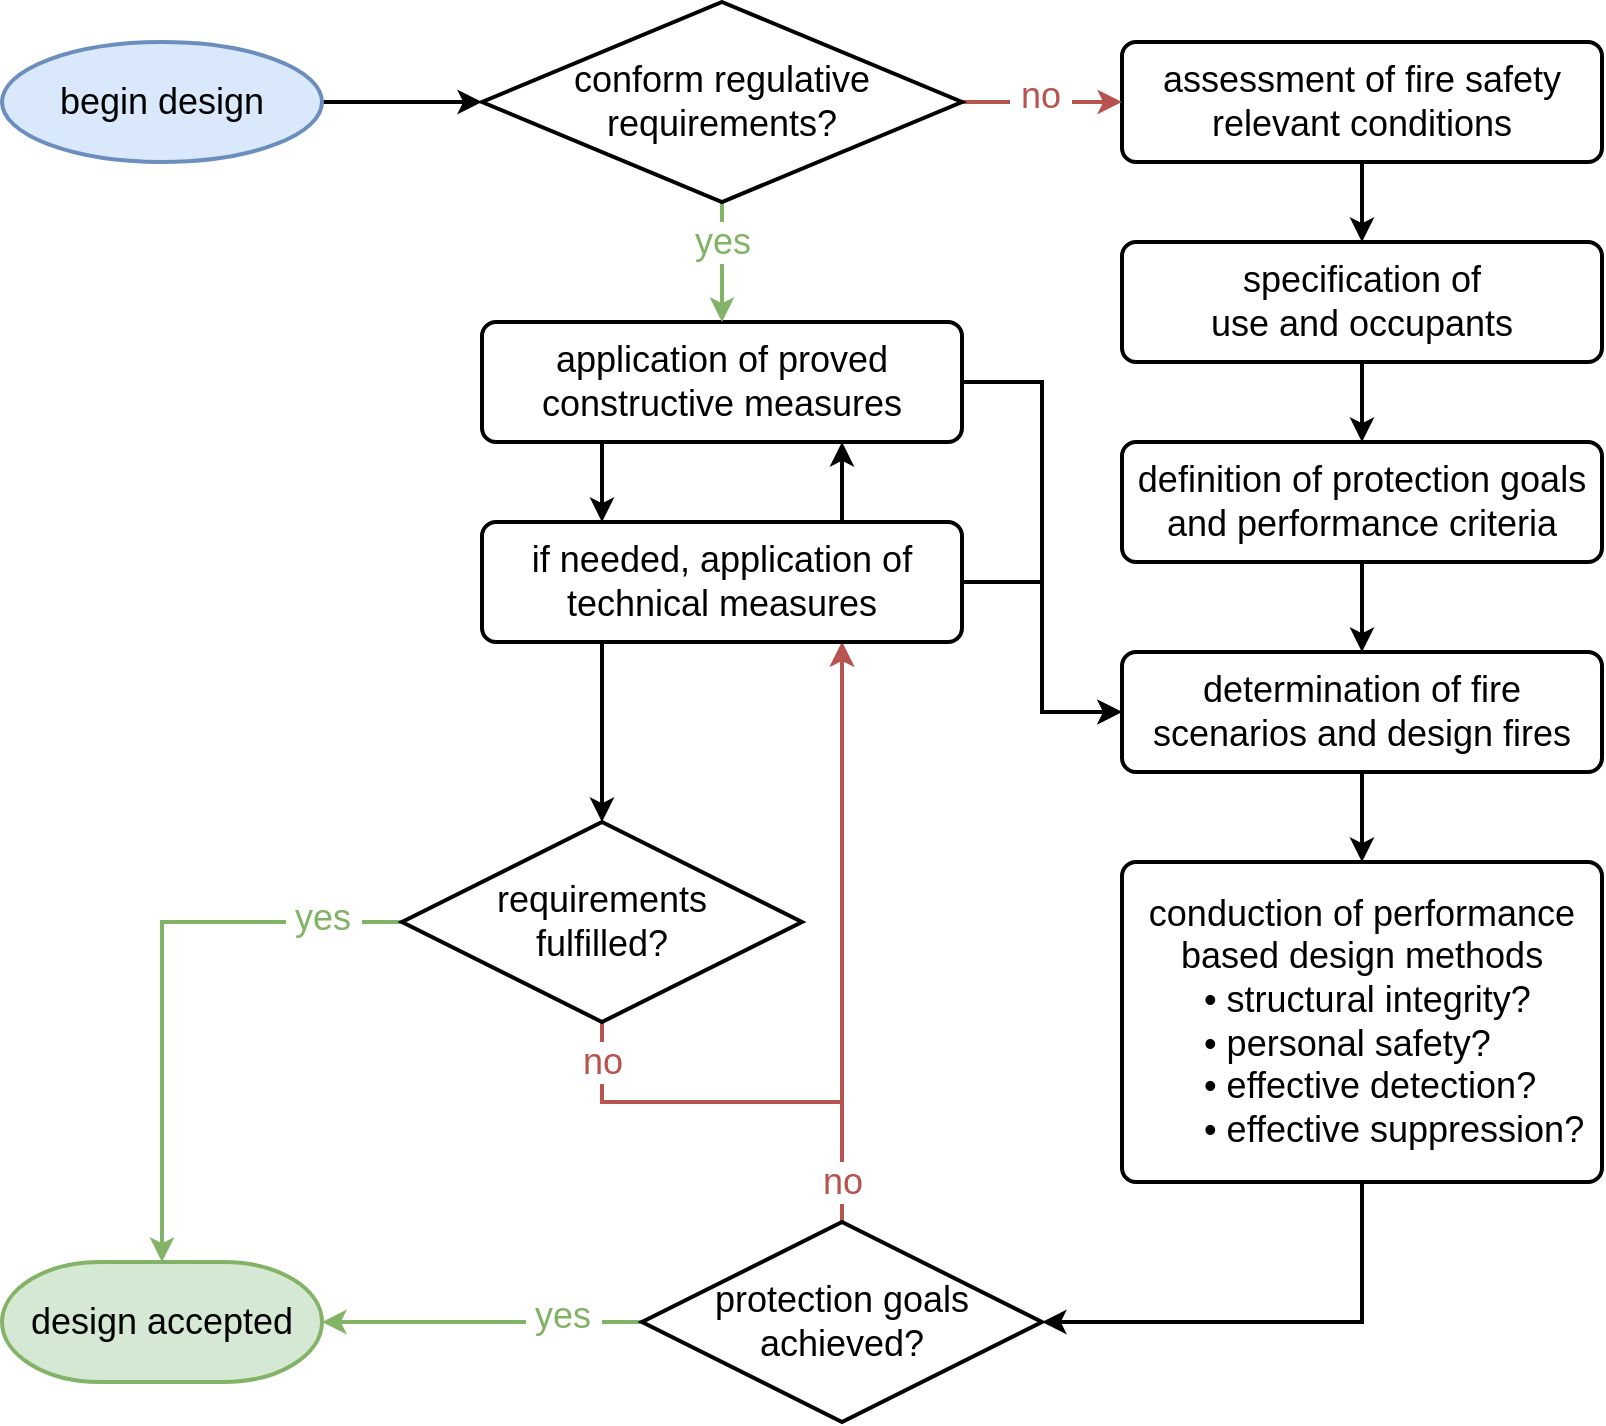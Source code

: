 <mxfile version="14.5.1" type="device"><diagram id="PupUbM-YUvboZGpjD_0F" name="Page-1"><mxGraphModel dx="1933" dy="860" grid="1" gridSize="10" guides="1" tooltips="1" connect="1" arrows="1" fold="1" page="1" pageScale="1" pageWidth="827" pageHeight="1169" math="0" shadow="0"><root><mxCell id="0"/><mxCell id="1" parent="0"/><mxCell id="OpKWM_UUUdzkhMG18_mQ-14" style="edgeStyle=orthogonalEdgeStyle;rounded=0;orthogonalLoop=1;jettySize=auto;html=1;entryX=0;entryY=0.5;entryDx=0;entryDy=0;entryPerimeter=0;fontSize=18;strokeWidth=2;" parent="1" source="OpKWM_UUUdzkhMG18_mQ-1" target="OpKWM_UUUdzkhMG18_mQ-13" edge="1"><mxGeometry relative="1" as="geometry"/></mxCell><mxCell id="OpKWM_UUUdzkhMG18_mQ-1" value="&lt;font style=&quot;font-size: 18px&quot;&gt;begin design&lt;/font&gt;" style="strokeWidth=2;html=1;shape=mxgraph.flowchart.start_1;whiteSpace=wrap;fillColor=#dae8fc;strokeColor=#6c8ebf;" parent="1" vertex="1"><mxGeometry x="-40" y="250" width="160" height="60" as="geometry"/></mxCell><mxCell id="OpKWM_UUUdzkhMG18_mQ-18" value="" style="edgeStyle=orthogonalEdgeStyle;rounded=0;orthogonalLoop=1;jettySize=auto;html=1;strokeWidth=2;fontSize=18;" parent="1" source="OpKWM_UUUdzkhMG18_mQ-3" target="OpKWM_UUUdzkhMG18_mQ-4" edge="1"><mxGeometry relative="1" as="geometry"/></mxCell><mxCell id="OpKWM_UUUdzkhMG18_mQ-3" value="&lt;font style=&quot;font-size: 18px;&quot;&gt;assessment of fire safety relevant conditions&lt;/font&gt;" style="rounded=1;whiteSpace=wrap;html=1;absoluteArcSize=1;arcSize=14;strokeWidth=2;fontSize=18;" parent="1" vertex="1"><mxGeometry x="520" y="250" width="240" height="60" as="geometry"/></mxCell><mxCell id="OpKWM_UUUdzkhMG18_mQ-19" value="" style="edgeStyle=orthogonalEdgeStyle;rounded=0;orthogonalLoop=1;jettySize=auto;html=1;strokeWidth=2;fontSize=18;" parent="1" source="OpKWM_UUUdzkhMG18_mQ-4" target="OpKWM_UUUdzkhMG18_mQ-5" edge="1"><mxGeometry relative="1" as="geometry"/></mxCell><mxCell id="OpKWM_UUUdzkhMG18_mQ-4" value="&lt;font style=&quot;font-size: 18px&quot;&gt;specification of &lt;br&gt;use and occupants&lt;/font&gt;" style="rounded=1;whiteSpace=wrap;html=1;absoluteArcSize=1;arcSize=14;strokeWidth=2;fontSize=18;" parent="1" vertex="1"><mxGeometry x="520" y="350" width="240" height="60" as="geometry"/></mxCell><mxCell id="OpKWM_UUUdzkhMG18_mQ-20" value="" style="edgeStyle=orthogonalEdgeStyle;rounded=0;orthogonalLoop=1;jettySize=auto;html=1;strokeWidth=2;fontSize=18;" parent="1" source="OpKWM_UUUdzkhMG18_mQ-5" target="OpKWM_UUUdzkhMG18_mQ-6" edge="1"><mxGeometry relative="1" as="geometry"/></mxCell><mxCell id="OpKWM_UUUdzkhMG18_mQ-5" value="&lt;font style=&quot;font-size: 18px;&quot;&gt;definition of protection goals and performance criteria&lt;/font&gt;" style="rounded=1;whiteSpace=wrap;html=1;absoluteArcSize=1;arcSize=14;strokeWidth=2;fontSize=18;" parent="1" vertex="1"><mxGeometry x="520" y="450" width="240" height="60" as="geometry"/></mxCell><mxCell id="OpKWM_UUUdzkhMG18_mQ-22" value="" style="edgeStyle=orthogonalEdgeStyle;rounded=0;orthogonalLoop=1;jettySize=auto;html=1;strokeWidth=2;fontSize=18;" parent="1" source="OpKWM_UUUdzkhMG18_mQ-6" target="OpKWM_UUUdzkhMG18_mQ-7" edge="1"><mxGeometry relative="1" as="geometry"/></mxCell><mxCell id="OpKWM_UUUdzkhMG18_mQ-6" value="&lt;font style=&quot;font-size: 18px;&quot;&gt;determination of fire scenarios and design fires&lt;/font&gt;" style="rounded=1;whiteSpace=wrap;html=1;absoluteArcSize=1;arcSize=14;strokeWidth=2;fontSize=18;" parent="1" vertex="1"><mxGeometry x="520" y="555" width="240" height="60" as="geometry"/></mxCell><mxCell id="OpKWM_UUUdzkhMG18_mQ-23" value="" style="edgeStyle=orthogonalEdgeStyle;rounded=0;orthogonalLoop=1;jettySize=auto;html=1;strokeWidth=2;fontSize=18;entryX=1;entryY=0.5;entryDx=0;entryDy=0;entryPerimeter=0;exitX=0.5;exitY=1;exitDx=0;exitDy=0;" parent="1" source="OpKWM_UUUdzkhMG18_mQ-7" target="OpKWM_UUUdzkhMG18_mQ-8" edge="1"><mxGeometry relative="1" as="geometry"/></mxCell><mxCell id="OpKWM_UUUdzkhMG18_mQ-7" value="&lt;div style=&quot;font-size: 18px&quot;&gt;&lt;span style=&quot;font-size: 18px&quot;&gt;conduction of performance based design methods&lt;/span&gt;&lt;/div&gt;&lt;blockquote style=&quot;margin: 0px 0px 0px 40px ; border: none ; padding: 0px ; font-size: 18px&quot;&gt;&lt;div style=&quot;text-align: left ; font-size: 18px&quot;&gt;&lt;span style=&quot;font-size: 18px&quot;&gt;• structural integrity?&amp;nbsp;&lt;/span&gt;&lt;/div&gt;&lt;div style=&quot;text-align: left ; font-size: 18px&quot;&gt;&lt;span style=&quot;font-size: 18px&quot;&gt;• personal safety?&lt;/span&gt;&lt;/div&gt;&lt;div style=&quot;text-align: left ; font-size: 18px&quot;&gt;&lt;span style=&quot;font-size: 18px&quot;&gt;• effective detection?&amp;nbsp;&lt;/span&gt;&lt;/div&gt;&lt;div style=&quot;text-align: left ; font-size: 18px&quot;&gt;&lt;span style=&quot;font-size: 18px&quot;&gt;• effective suppression?&lt;/span&gt;&lt;/div&gt;&lt;/blockquote&gt;" style="rounded=1;whiteSpace=wrap;html=1;absoluteArcSize=1;arcSize=14;strokeWidth=2;fontSize=18;" parent="1" vertex="1"><mxGeometry x="520" y="660" width="240" height="160" as="geometry"/></mxCell><mxCell id="OpKWM_UUUdzkhMG18_mQ-24" style="edgeStyle=orthogonalEdgeStyle;rounded=0;orthogonalLoop=1;jettySize=auto;html=1;entryX=0.75;entryY=1;entryDx=0;entryDy=0;strokeWidth=2;fontSize=18;fillColor=#f8cecc;strokeColor=#b85450;exitX=0.5;exitY=0;exitDx=0;exitDy=0;exitPerimeter=0;" parent="1" source="OpKWM_UUUdzkhMG18_mQ-8" target="OpKWM_UUUdzkhMG18_mQ-12" edge="1"><mxGeometry relative="1" as="geometry"><Array as="points"><mxPoint x="380" y="790"/><mxPoint x="380" y="790"/></Array></mxGeometry></mxCell><mxCell id="OpKWM_UUUdzkhMG18_mQ-25" value="&amp;nbsp;no&amp;nbsp;" style="edgeLabel;html=1;align=center;verticalAlign=middle;resizable=0;points=[];fontSize=18;fontColor=#B85450;" parent="OpKWM_UUUdzkhMG18_mQ-24" vertex="1" connectable="0"><mxGeometry x="-0.434" y="-2" relative="1" as="geometry"><mxPoint x="-2" y="62" as="offset"/></mxGeometry></mxCell><mxCell id="OpKWM_UUUdzkhMG18_mQ-26" style="edgeStyle=orthogonalEdgeStyle;rounded=0;orthogonalLoop=1;jettySize=auto;html=1;entryX=1;entryY=0.5;entryDx=0;entryDy=0;entryPerimeter=0;strokeWidth=2;fontSize=18;fillColor=#d5e8d4;strokeColor=#82b366;exitX=0;exitY=0.5;exitDx=0;exitDy=0;exitPerimeter=0;" parent="1" source="OpKWM_UUUdzkhMG18_mQ-8" target="OpKWM_UUUdzkhMG18_mQ-9" edge="1"><mxGeometry relative="1" as="geometry"><Array as="points"><mxPoint x="270" y="890"/></Array></mxGeometry></mxCell><mxCell id="OpKWM_UUUdzkhMG18_mQ-27" value="&amp;nbsp;yes&amp;nbsp;" style="edgeLabel;html=1;align=center;verticalAlign=middle;resizable=0;points=[];fontSize=18;spacingLeft=0;spacing=2;fontColor=#82B366;" parent="OpKWM_UUUdzkhMG18_mQ-26" vertex="1" connectable="0"><mxGeometry x="0.3" y="-1" relative="1" as="geometry"><mxPoint x="63.95" y="-2" as="offset"/></mxGeometry></mxCell><mxCell id="OpKWM_UUUdzkhMG18_mQ-8" value="&lt;font style=&quot;font-size: 18px&quot;&gt;protection goals &lt;br&gt;achieved?&lt;/font&gt;" style="strokeWidth=2;html=1;shape=mxgraph.flowchart.decision;whiteSpace=wrap;" parent="1" vertex="1"><mxGeometry x="280" y="840" width="200" height="100" as="geometry"/></mxCell><mxCell id="OpKWM_UUUdzkhMG18_mQ-9" value="design accepted" style="strokeWidth=2;html=1;shape=mxgraph.flowchart.terminator;whiteSpace=wrap;fontSize=18;fillColor=#d5e8d4;strokeColor=#82b366;" parent="1" vertex="1"><mxGeometry x="-40" y="860" width="160" height="60" as="geometry"/></mxCell><mxCell id="OpKWM_UUUdzkhMG18_mQ-28" value="" style="edgeStyle=orthogonalEdgeStyle;rounded=0;orthogonalLoop=1;jettySize=auto;html=1;strokeWidth=2;fontSize=18;entryX=0.75;entryY=1;entryDx=0;entryDy=0;exitX=0.5;exitY=1;exitDx=0;exitDy=0;exitPerimeter=0;fillColor=#f8cecc;strokeColor=#b85450;" parent="1" source="OpKWM_UUUdzkhMG18_mQ-10" target="OpKWM_UUUdzkhMG18_mQ-12" edge="1"><mxGeometry relative="1" as="geometry"><Array as="points"><mxPoint x="260" y="780"/><mxPoint x="380" y="780"/></Array></mxGeometry></mxCell><mxCell id="OpKWM_UUUdzkhMG18_mQ-29" value="&amp;nbsp;no&amp;nbsp;" style="edgeLabel;html=1;align=center;verticalAlign=middle;resizable=0;points=[];fontSize=18;fontColor=#B85450;" parent="OpKWM_UUUdzkhMG18_mQ-28" vertex="1" connectable="0"><mxGeometry x="-0.894" y="2" relative="1" as="geometry"><mxPoint x="-2" y="-1" as="offset"/></mxGeometry></mxCell><mxCell id="OpKWM_UUUdzkhMG18_mQ-30" style="edgeStyle=orthogonalEdgeStyle;rounded=0;orthogonalLoop=1;jettySize=auto;html=1;strokeWidth=2;fontSize=18;fontColor=#82B366;fillColor=#d5e8d4;strokeColor=#82b366;" parent="1" source="OpKWM_UUUdzkhMG18_mQ-10" target="OpKWM_UUUdzkhMG18_mQ-9" edge="1"><mxGeometry relative="1" as="geometry"/></mxCell><mxCell id="OpKWM_UUUdzkhMG18_mQ-35" value="&amp;nbsp;yes&amp;nbsp;" style="edgeLabel;html=1;align=center;verticalAlign=middle;resizable=0;points=[];fontSize=18;fontColor=#82B366;" parent="OpKWM_UUUdzkhMG18_mQ-30" vertex="1" connectable="0"><mxGeometry x="-0.088" relative="1" as="geometry"><mxPoint x="80" y="-14" as="offset"/></mxGeometry></mxCell><mxCell id="OpKWM_UUUdzkhMG18_mQ-10" value="&lt;span style=&quot;font-size: 18px&quot;&gt;requirements &lt;br&gt;fulfilled?&lt;/span&gt;" style="strokeWidth=2;html=1;shape=mxgraph.flowchart.decision;whiteSpace=wrap;" parent="1" vertex="1"><mxGeometry x="160" y="640" width="200" height="100" as="geometry"/></mxCell><mxCell id="OpKWM_UUUdzkhMG18_mQ-21" value="" style="edgeStyle=orthogonalEdgeStyle;rounded=0;orthogonalLoop=1;jettySize=auto;html=1;strokeWidth=2;fontSize=18;exitX=0.25;exitY=1;exitDx=0;exitDy=0;entryX=0.25;entryY=0;entryDx=0;entryDy=0;" parent="1" source="OpKWM_UUUdzkhMG18_mQ-11" target="OpKWM_UUUdzkhMG18_mQ-12" edge="1"><mxGeometry relative="1" as="geometry"/></mxCell><mxCell id="OpKWM_UUUdzkhMG18_mQ-34" style="edgeStyle=orthogonalEdgeStyle;rounded=0;orthogonalLoop=1;jettySize=auto;html=1;strokeWidth=2;fontSize=18;entryX=0;entryY=0.5;entryDx=0;entryDy=0;" parent="1" source="OpKWM_UUUdzkhMG18_mQ-11" target="OpKWM_UUUdzkhMG18_mQ-6" edge="1"><mxGeometry relative="1" as="geometry"><mxPoint x="520" y="590" as="targetPoint"/><Array as="points"><mxPoint x="480" y="420"/><mxPoint x="480" y="585"/></Array></mxGeometry></mxCell><mxCell id="OpKWM_UUUdzkhMG18_mQ-11" value="&lt;font style=&quot;font-size: 18px&quot;&gt;application of proved constructive measures&lt;/font&gt;" style="rounded=1;whiteSpace=wrap;html=1;absoluteArcSize=1;arcSize=14;strokeWidth=2;fontSize=18;" parent="1" vertex="1"><mxGeometry x="200" y="390" width="240" height="60" as="geometry"/></mxCell><mxCell id="OpKWM_UUUdzkhMG18_mQ-31" style="edgeStyle=orthogonalEdgeStyle;rounded=0;orthogonalLoop=1;jettySize=auto;html=1;entryX=0.5;entryY=0;entryDx=0;entryDy=0;entryPerimeter=0;strokeWidth=2;fontSize=18;exitX=0.25;exitY=1;exitDx=0;exitDy=0;" parent="1" source="OpKWM_UUUdzkhMG18_mQ-12" target="OpKWM_UUUdzkhMG18_mQ-10" edge="1"><mxGeometry relative="1" as="geometry"/></mxCell><mxCell id="OpKWM_UUUdzkhMG18_mQ-32" style="edgeStyle=orthogonalEdgeStyle;rounded=0;orthogonalLoop=1;jettySize=auto;html=1;entryX=0.75;entryY=1;entryDx=0;entryDy=0;strokeWidth=2;fontSize=18;exitX=0.75;exitY=0;exitDx=0;exitDy=0;" parent="1" source="OpKWM_UUUdzkhMG18_mQ-12" target="OpKWM_UUUdzkhMG18_mQ-11" edge="1"><mxGeometry relative="1" as="geometry"/></mxCell><mxCell id="OpKWM_UUUdzkhMG18_mQ-33" style="edgeStyle=orthogonalEdgeStyle;rounded=0;orthogonalLoop=1;jettySize=auto;html=1;entryX=0;entryY=0.5;entryDx=0;entryDy=0;strokeWidth=2;fontSize=18;" parent="1" source="OpKWM_UUUdzkhMG18_mQ-12" target="OpKWM_UUUdzkhMG18_mQ-6" edge="1"><mxGeometry relative="1" as="geometry"/></mxCell><mxCell id="OpKWM_UUUdzkhMG18_mQ-12" value="&lt;font style=&quot;font-size: 18px&quot;&gt;if needed, application of technical measures&lt;/font&gt;" style="rounded=1;whiteSpace=wrap;html=1;absoluteArcSize=1;arcSize=14;strokeWidth=2;fontSize=18;" parent="1" vertex="1"><mxGeometry x="200" y="490" width="240" height="60" as="geometry"/></mxCell><mxCell id="OpKWM_UUUdzkhMG18_mQ-15" style="edgeStyle=orthogonalEdgeStyle;rounded=0;orthogonalLoop=1;jettySize=auto;html=1;entryX=0;entryY=0.5;entryDx=0;entryDy=0;strokeWidth=2;fontSize=18;fillColor=#f8cecc;strokeColor=#b85450;" parent="1" source="OpKWM_UUUdzkhMG18_mQ-13" target="OpKWM_UUUdzkhMG18_mQ-3" edge="1"><mxGeometry relative="1" as="geometry"/></mxCell><mxCell id="OpKWM_UUUdzkhMG18_mQ-16" value="&amp;nbsp;no&amp;nbsp;" style="edgeLabel;html=1;align=center;verticalAlign=middle;resizable=0;points=[];fontSize=18;fontColor=#B85450;" parent="OpKWM_UUUdzkhMG18_mQ-15" vertex="1" connectable="0"><mxGeometry x="-0.025" y="2" relative="1" as="geometry"><mxPoint y="-1" as="offset"/></mxGeometry></mxCell><mxCell id="OpKWM_UUUdzkhMG18_mQ-17" value="yes" style="edgeStyle=orthogonalEdgeStyle;rounded=0;orthogonalLoop=1;jettySize=auto;html=1;strokeWidth=2;fontSize=18;fillColor=#d5e8d4;strokeColor=#82b366;fontColor=#82B366;" parent="1" source="OpKWM_UUUdzkhMG18_mQ-13" target="OpKWM_UUUdzkhMG18_mQ-11" edge="1"><mxGeometry x="-0.333" relative="1" as="geometry"><mxPoint as="offset"/></mxGeometry></mxCell><mxCell id="OpKWM_UUUdzkhMG18_mQ-13" value="&lt;span style=&quot;font-size: 18px&quot;&gt;conform regulative &lt;br&gt;requirements?&lt;/span&gt;" style="strokeWidth=2;html=1;shape=mxgraph.flowchart.decision;whiteSpace=wrap;" parent="1" vertex="1"><mxGeometry x="200" y="230" width="240" height="100" as="geometry"/></mxCell></root></mxGraphModel></diagram></mxfile>